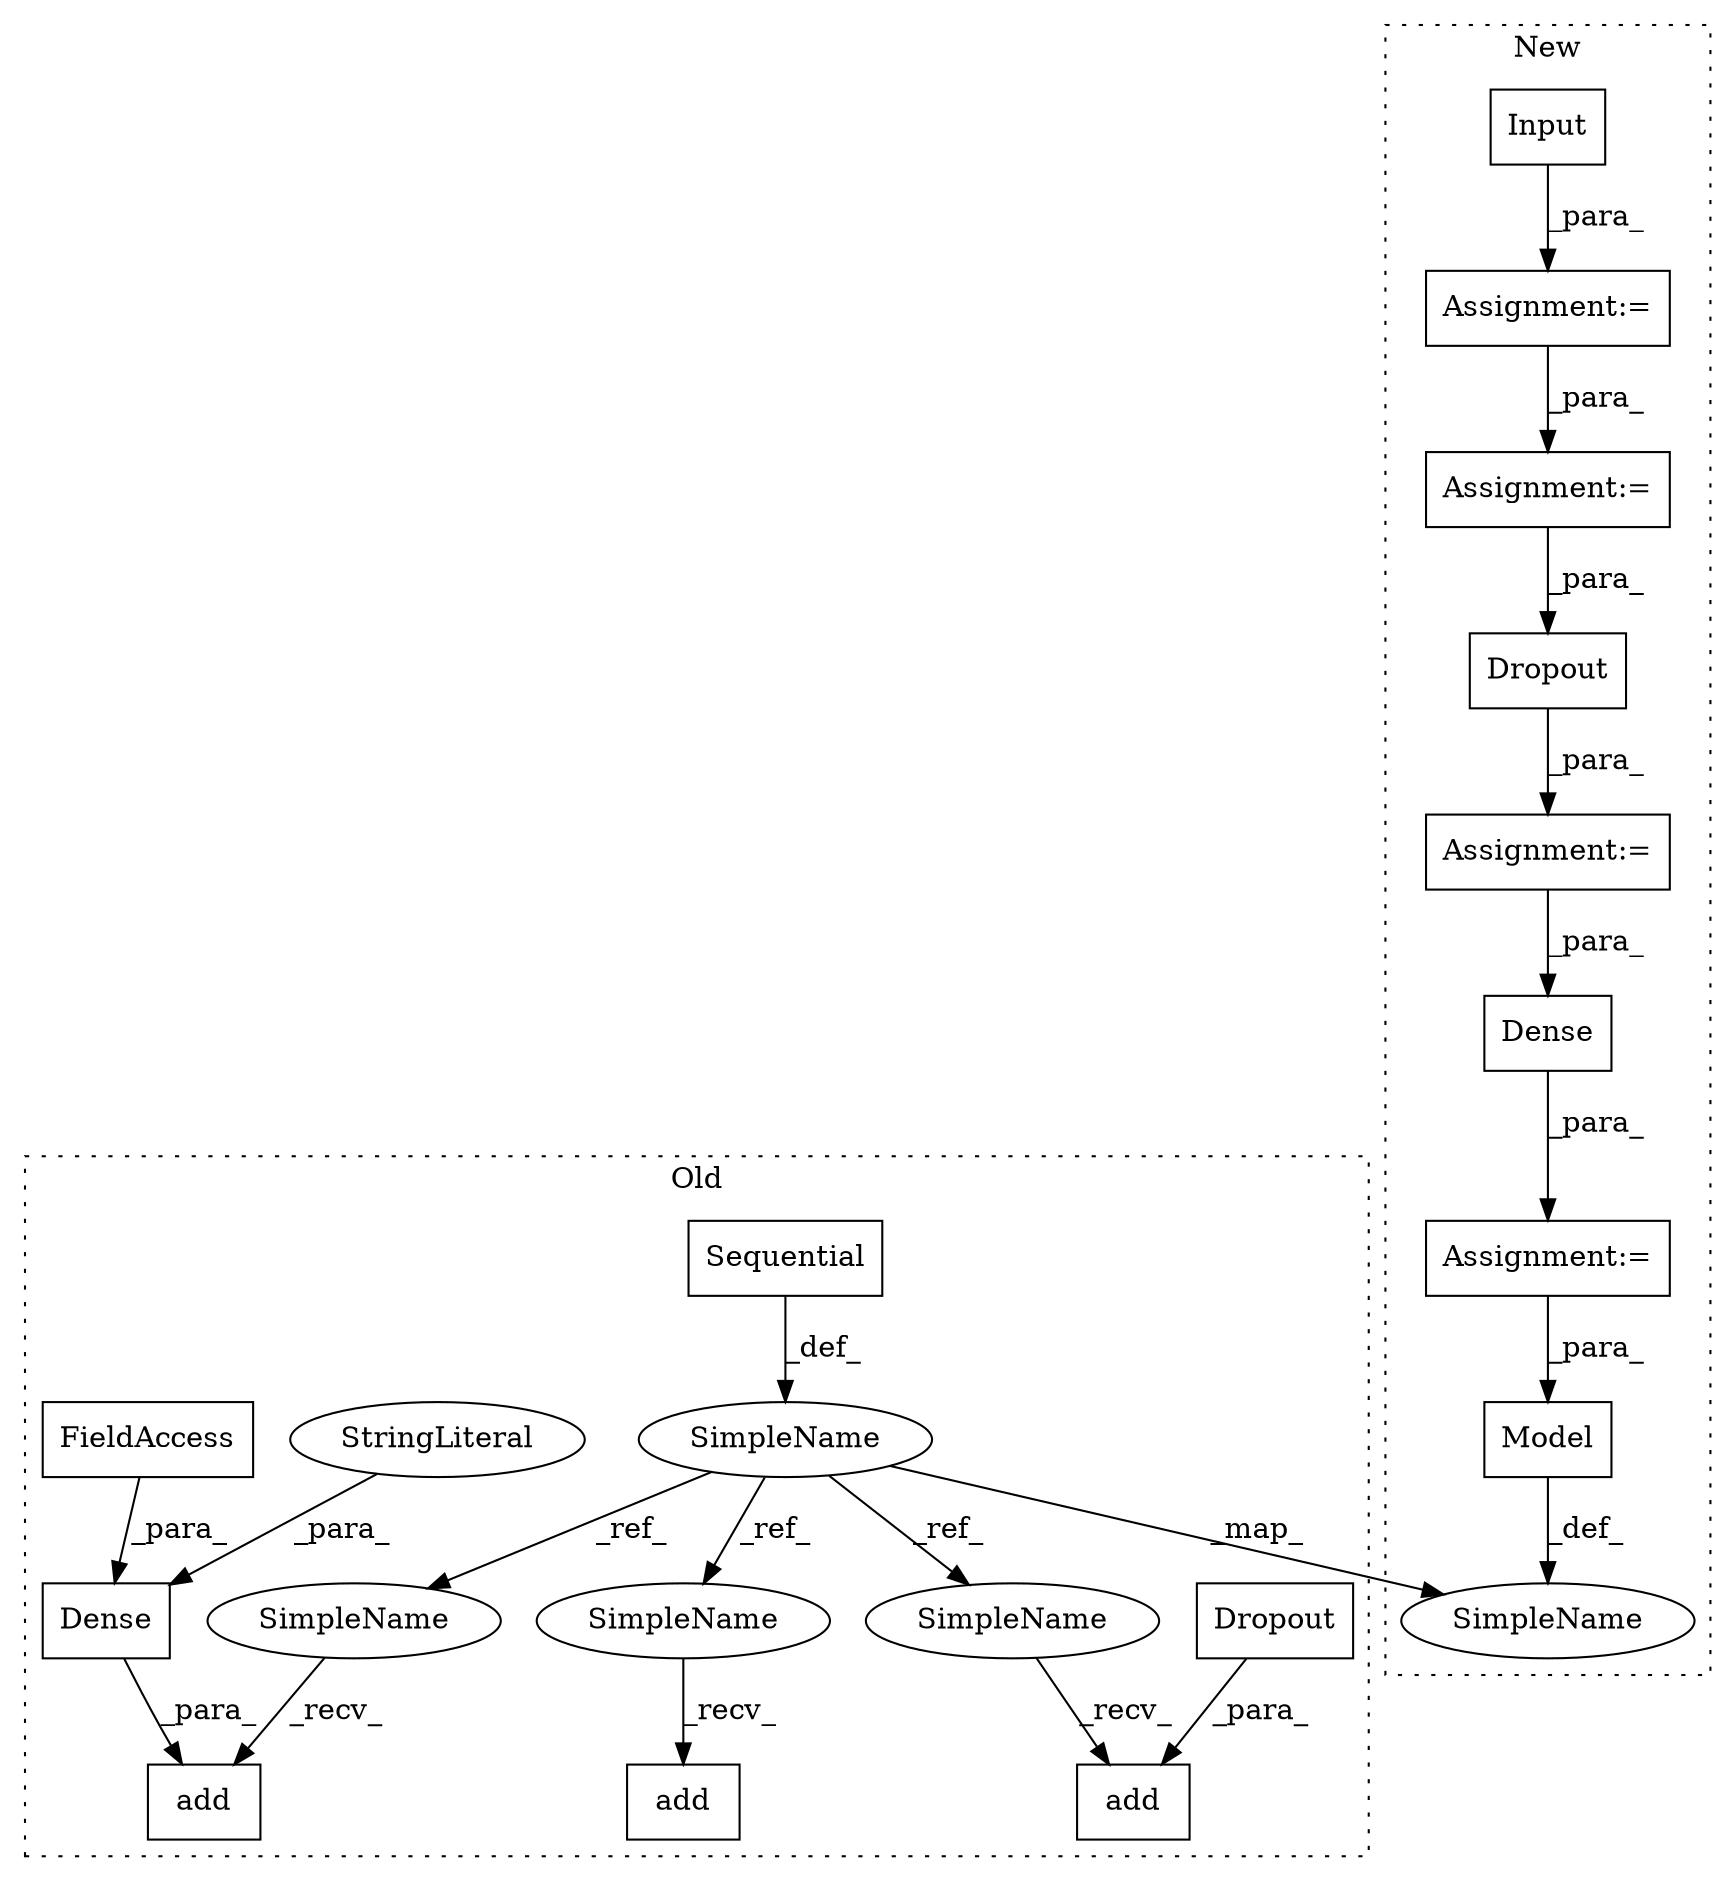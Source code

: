digraph G {
subgraph cluster0 {
1 [label="Sequential" a="32" s="1761" l="12" shape="box"];
5 [label="add" a="32" s="2171,2206" l="4,1" shape="box"];
6 [label="Dense" a="32" s="2175,2205" l="6,1" shape="box"];
7 [label="add" a="32" s="2142,2158" l="4,1" shape="box"];
8 [label="Dropout" a="32" s="2146,2157" l="8,1" shape="box"];
9 [label="add" a="32" s="2082,2095" l="4,1" shape="box"];
14 [label="FieldAccess" a="22" s="2181" l="14" shape="box"];
15 [label="SimpleName" a="42" s="1755" l="5" shape="ellipse"];
17 [label="StringLiteral" a="45" s="2196" l="9" shape="ellipse"];
19 [label="SimpleName" a="42" s="2165" l="5" shape="ellipse"];
20 [label="SimpleName" a="42" s="2136" l="5" shape="ellipse"];
21 [label="SimpleName" a="42" s="2076" l="5" shape="ellipse"];
label = "Old";
style="dotted";
}
subgraph cluster1 {
2 [label="Dropout" a="32" s="2373,2394" l="8,1" shape="box"];
3 [label="Dense" a="32" s="2539,2558" l="6,1" shape="box"];
4 [label="Input" a="32" s="2018,2040" l="6,1" shape="box"];
10 [label="Assignment:=" a="7" s="2538" l="1" shape="box"];
11 [label="Assignment:=" a="7" s="2235" l="1" shape="box"];
12 [label="Assignment:=" a="7" s="2333" l="1" shape="box"];
13 [label="Assignment:=" a="7" s="2372" l="1" shape="box"];
16 [label="SimpleName" a="42" s="2565" l="5" shape="ellipse"];
18 [label="Model" a="32" s="2571,2603" l="6,1" shape="box"];
label = "New";
style="dotted";
}
1 -> 15 [label="_def_"];
2 -> 13 [label="_para_"];
3 -> 10 [label="_para_"];
4 -> 11 [label="_para_"];
6 -> 5 [label="_para_"];
8 -> 7 [label="_para_"];
10 -> 18 [label="_para_"];
11 -> 12 [label="_para_"];
12 -> 2 [label="_para_"];
13 -> 3 [label="_para_"];
14 -> 6 [label="_para_"];
15 -> 21 [label="_ref_"];
15 -> 20 [label="_ref_"];
15 -> 16 [label="_map_"];
15 -> 19 [label="_ref_"];
17 -> 6 [label="_para_"];
18 -> 16 [label="_def_"];
19 -> 5 [label="_recv_"];
20 -> 7 [label="_recv_"];
21 -> 9 [label="_recv_"];
}